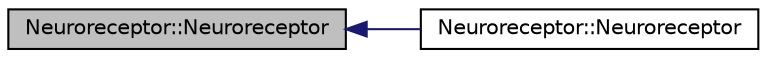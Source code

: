 digraph "Neuroreceptor::Neuroreceptor"
{
  edge [fontname="Helvetica",fontsize="10",labelfontname="Helvetica",labelfontsize="10"];
  node [fontname="Helvetica",fontsize="10",shape=record];
  rankdir="LR";
  Node1 [label="Neuroreceptor::Neuroreceptor",height=0.2,width=0.4,color="black", fillcolor="grey75", style="filled", fontcolor="black"];
  Node1 -> Node2 [dir="back",color="midnightblue",fontsize="10",style="solid",fontname="Helvetica"];
  Node2 [label="Neuroreceptor::Neuroreceptor",height=0.2,width=0.4,color="black", fillcolor="white", style="filled",URL="$class_neuroreceptor.html#aaab37efe05a4d08f96cae6405af4f612"];
}
